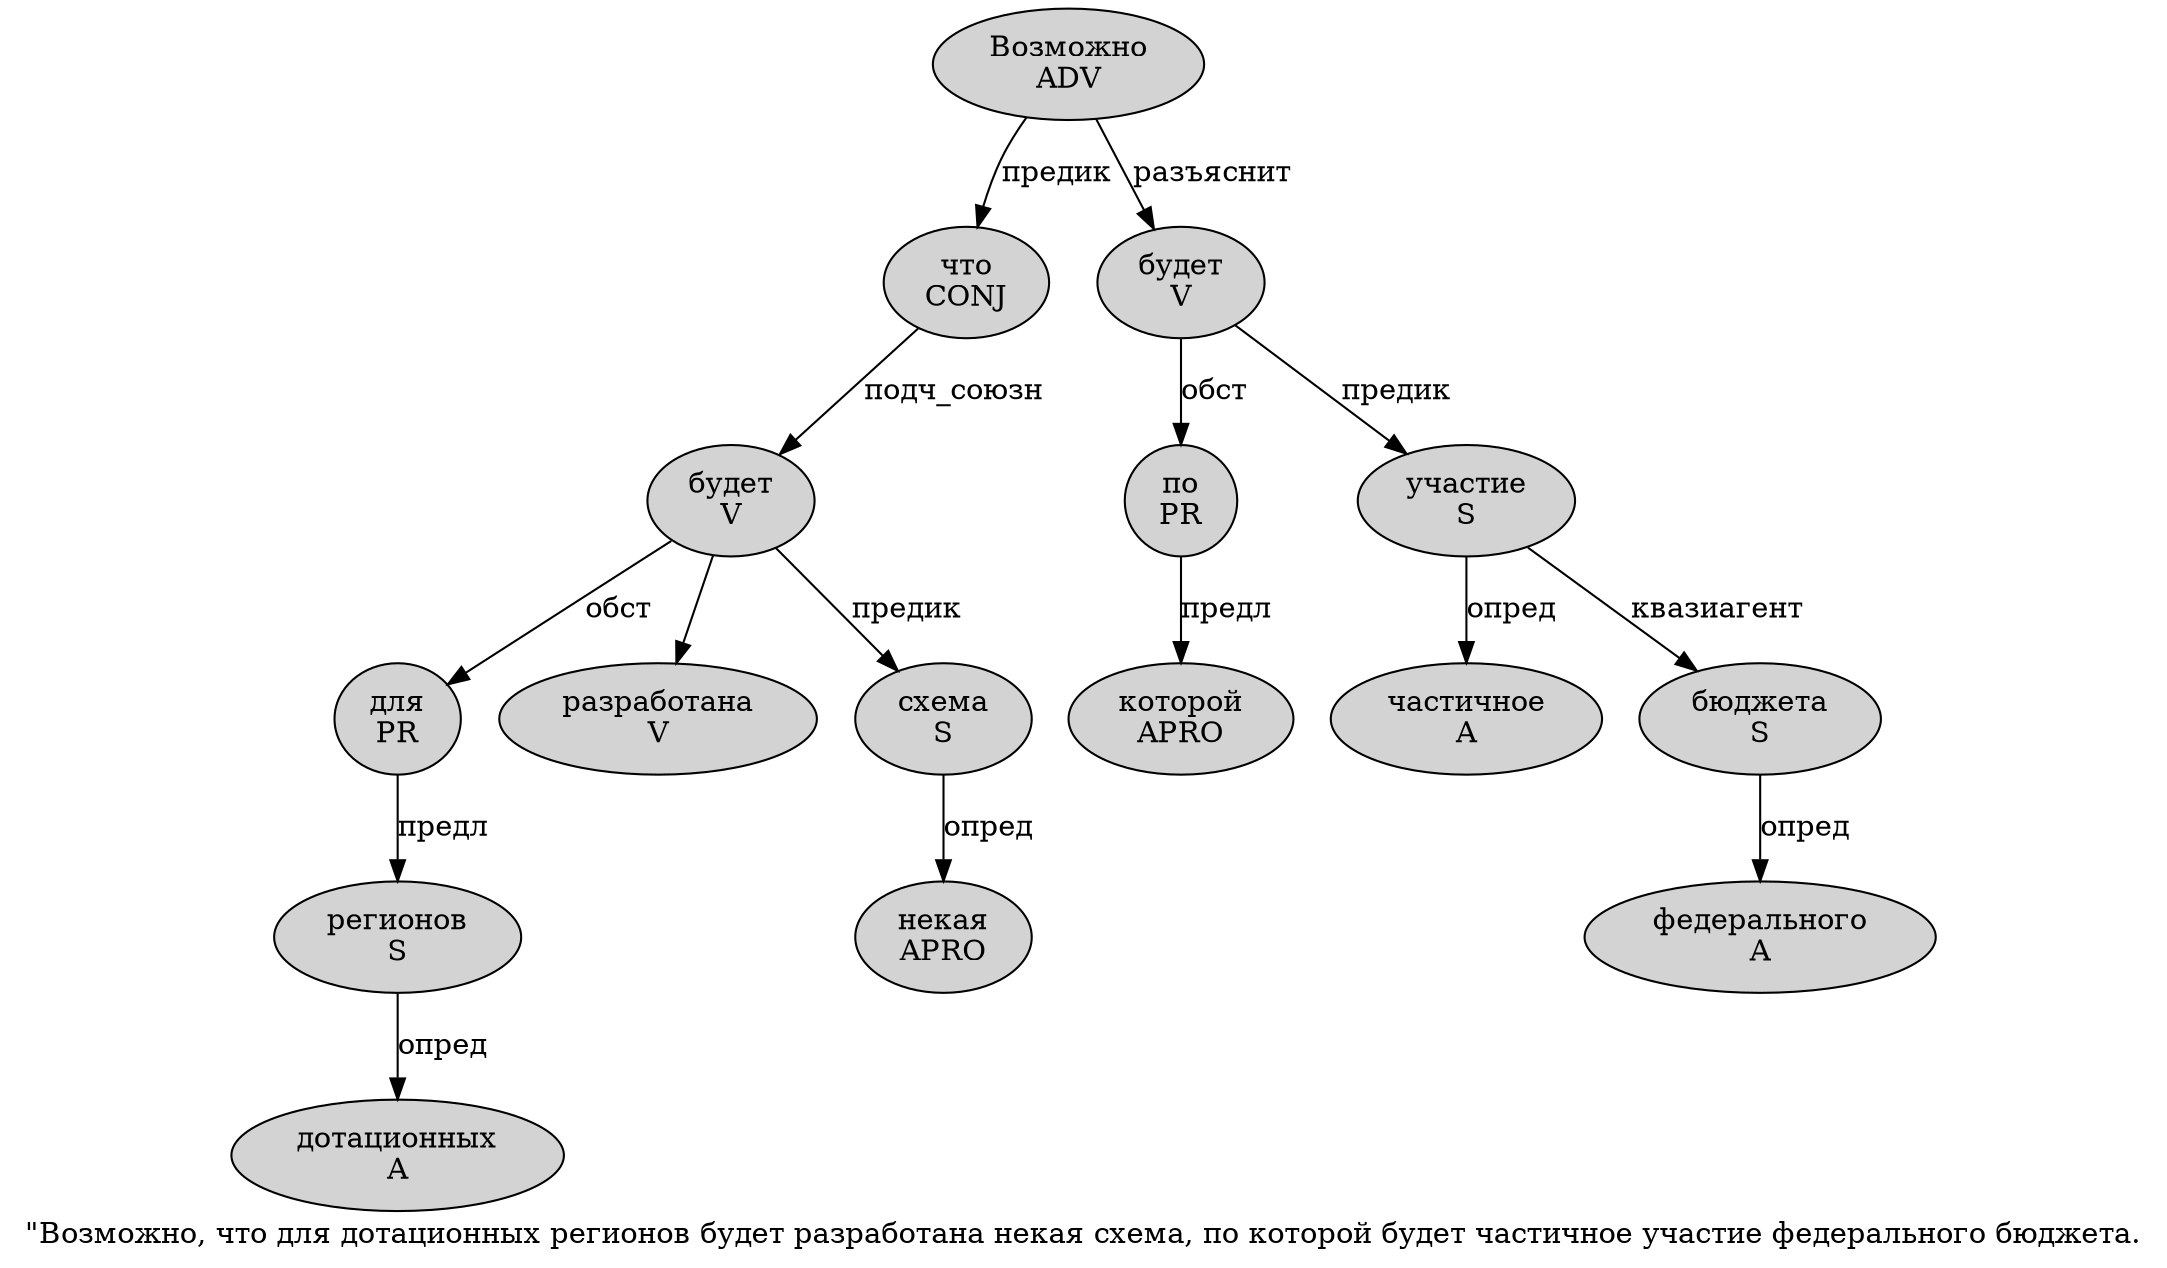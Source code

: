 digraph SENTENCE_528 {
	graph [label="\"Возможно, что для дотационных регионов будет разработана некая схема, по которой будет частичное участие федерального бюджета."]
	node [style=filled]
		1 [label="Возможно
ADV" color="" fillcolor=lightgray penwidth=1 shape=ellipse]
		3 [label="что
CONJ" color="" fillcolor=lightgray penwidth=1 shape=ellipse]
		4 [label="для
PR" color="" fillcolor=lightgray penwidth=1 shape=ellipse]
		5 [label="дотационных
A" color="" fillcolor=lightgray penwidth=1 shape=ellipse]
		6 [label="регионов
S" color="" fillcolor=lightgray penwidth=1 shape=ellipse]
		7 [label="будет
V" color="" fillcolor=lightgray penwidth=1 shape=ellipse]
		8 [label="разработана
V" color="" fillcolor=lightgray penwidth=1 shape=ellipse]
		9 [label="некая
APRO" color="" fillcolor=lightgray penwidth=1 shape=ellipse]
		10 [label="схема
S" color="" fillcolor=lightgray penwidth=1 shape=ellipse]
		12 [label="по
PR" color="" fillcolor=lightgray penwidth=1 shape=ellipse]
		13 [label="которой
APRO" color="" fillcolor=lightgray penwidth=1 shape=ellipse]
		14 [label="будет
V" color="" fillcolor=lightgray penwidth=1 shape=ellipse]
		15 [label="частичное
A" color="" fillcolor=lightgray penwidth=1 shape=ellipse]
		16 [label="участие
S" color="" fillcolor=lightgray penwidth=1 shape=ellipse]
		17 [label="федерального
A" color="" fillcolor=lightgray penwidth=1 shape=ellipse]
		18 [label="бюджета
S" color="" fillcolor=lightgray penwidth=1 shape=ellipse]
			3 -> 7 [label="подч_союзн"]
			7 -> 4 [label="обст"]
			7 -> 8
			7 -> 10 [label="предик"]
			16 -> 15 [label="опред"]
			16 -> 18 [label="квазиагент"]
			14 -> 12 [label="обст"]
			14 -> 16 [label="предик"]
			4 -> 6 [label="предл"]
			6 -> 5 [label="опред"]
			1 -> 3 [label="предик"]
			1 -> 14 [label="разъяснит"]
			18 -> 17 [label="опред"]
			10 -> 9 [label="опред"]
			12 -> 13 [label="предл"]
}